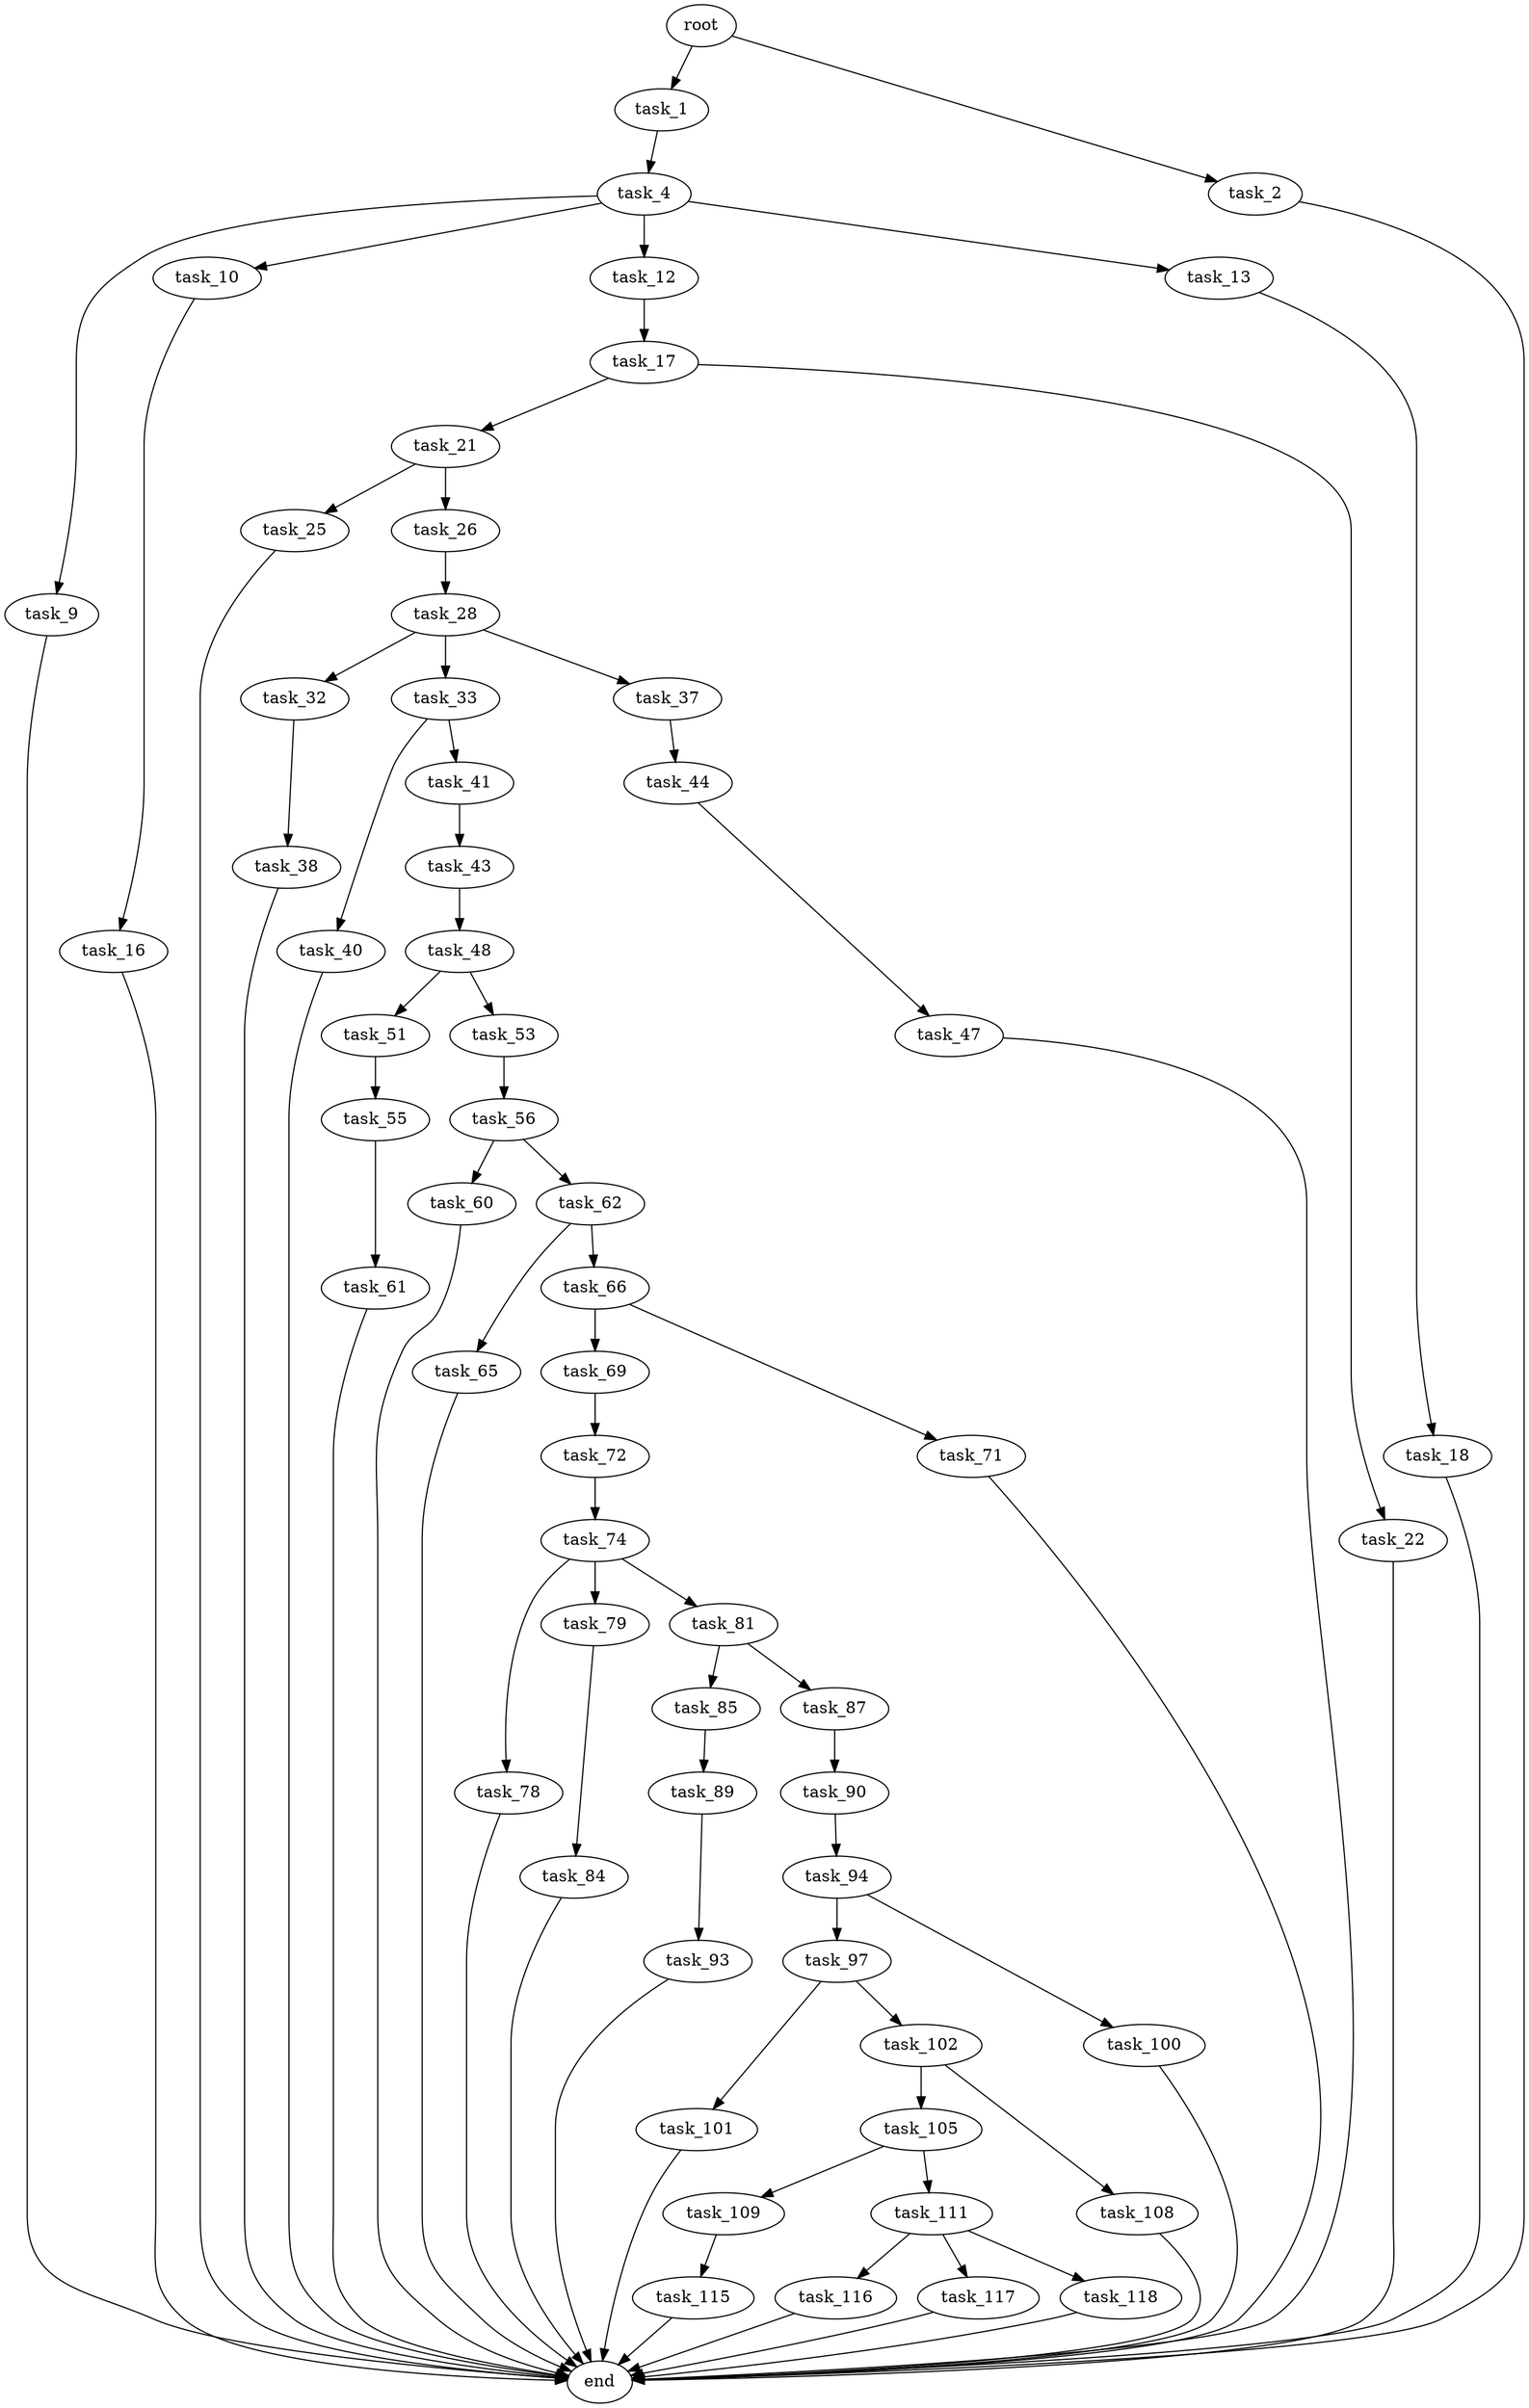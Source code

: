 digraph G {
  root [size="0.000000"];
  task_1 [size="40568080425.000000"];
  task_2 [size="949024722649.000000"];
  task_4 [size="1618573967.000000"];
  task_9 [size="1708787643.000000"];
  task_10 [size="3420874030.000000"];
  task_12 [size="68719476736.000000"];
  task_13 [size="807211503720.000000"];
  task_16 [size="96956066421.000000"];
  task_17 [size="9795553657.000000"];
  task_18 [size="5898820404.000000"];
  task_21 [size="10278543589.000000"];
  task_22 [size="195582054699.000000"];
  task_25 [size="28991029248.000000"];
  task_26 [size="843405547562.000000"];
  task_28 [size="652935515507.000000"];
  task_32 [size="368293445632.000000"];
  task_33 [size="134217728000.000000"];
  task_37 [size="1073741824000.000000"];
  task_38 [size="8437282911.000000"];
  task_40 [size="2012784943.000000"];
  task_41 [size="1073741824000.000000"];
  task_43 [size="30220702733.000000"];
  task_44 [size="368293445632.000000"];
  task_47 [size="134217728000.000000"];
  task_48 [size="86161997168.000000"];
  task_51 [size="368293445632.000000"];
  task_53 [size="549755813888.000000"];
  task_55 [size="1073741824000.000000"];
  task_56 [size="14211440850.000000"];
  task_60 [size="4531191913.000000"];
  task_61 [size="10513434424.000000"];
  task_62 [size="134217728000.000000"];
  task_65 [size="15003334722.000000"];
  task_66 [size="8396952548.000000"];
  task_69 [size="66484916475.000000"];
  task_71 [size="28991029248.000000"];
  task_72 [size="368293445632.000000"];
  task_74 [size="41676243517.000000"];
  task_78 [size="2689581151.000000"];
  task_79 [size="68719476736.000000"];
  task_81 [size="68719476736.000000"];
  task_84 [size="25584353488.000000"];
  task_85 [size="73319404562.000000"];
  task_87 [size="680261843.000000"];
  task_89 [size="231928233984.000000"];
  task_90 [size="66421916705.000000"];
  task_93 [size="59513491208.000000"];
  task_94 [size="393378617116.000000"];
  task_97 [size="782757789696.000000"];
  task_100 [size="782757789696.000000"];
  task_101 [size="81676593070.000000"];
  task_102 [size="536265042566.000000"];
  task_105 [size="28991029248.000000"];
  task_108 [size="134217728000.000000"];
  task_109 [size="231928233984.000000"];
  task_111 [size="1163381498151.000000"];
  task_115 [size="68719476736.000000"];
  task_116 [size="2686460436.000000"];
  task_117 [size="5885111160.000000"];
  task_118 [size="755883339266.000000"];
  end [size="0.000000"];

  root -> task_1 [size="1.000000"];
  root -> task_2 [size="1.000000"];
  task_1 -> task_4 [size="33554432.000000"];
  task_2 -> end [size="1.000000"];
  task_4 -> task_9 [size="33554432.000000"];
  task_4 -> task_10 [size="33554432.000000"];
  task_4 -> task_12 [size="33554432.000000"];
  task_4 -> task_13 [size="33554432.000000"];
  task_9 -> end [size="1.000000"];
  task_10 -> task_16 [size="411041792.000000"];
  task_12 -> task_17 [size="134217728.000000"];
  task_13 -> task_18 [size="679477248.000000"];
  task_16 -> end [size="1.000000"];
  task_17 -> task_21 [size="411041792.000000"];
  task_17 -> task_22 [size="411041792.000000"];
  task_18 -> end [size="1.000000"];
  task_21 -> task_25 [size="301989888.000000"];
  task_21 -> task_26 [size="301989888.000000"];
  task_22 -> end [size="1.000000"];
  task_25 -> end [size="1.000000"];
  task_26 -> task_28 [size="838860800.000000"];
  task_28 -> task_32 [size="411041792.000000"];
  task_28 -> task_33 [size="411041792.000000"];
  task_28 -> task_37 [size="411041792.000000"];
  task_32 -> task_38 [size="411041792.000000"];
  task_33 -> task_40 [size="209715200.000000"];
  task_33 -> task_41 [size="209715200.000000"];
  task_37 -> task_44 [size="838860800.000000"];
  task_38 -> end [size="1.000000"];
  task_40 -> end [size="1.000000"];
  task_41 -> task_43 [size="838860800.000000"];
  task_43 -> task_48 [size="838860800.000000"];
  task_44 -> task_47 [size="411041792.000000"];
  task_47 -> end [size="1.000000"];
  task_48 -> task_51 [size="134217728.000000"];
  task_48 -> task_53 [size="134217728.000000"];
  task_51 -> task_55 [size="411041792.000000"];
  task_53 -> task_56 [size="536870912.000000"];
  task_55 -> task_61 [size="838860800.000000"];
  task_56 -> task_60 [size="536870912.000000"];
  task_56 -> task_62 [size="536870912.000000"];
  task_60 -> end [size="1.000000"];
  task_61 -> end [size="1.000000"];
  task_62 -> task_65 [size="209715200.000000"];
  task_62 -> task_66 [size="209715200.000000"];
  task_65 -> end [size="1.000000"];
  task_66 -> task_69 [size="134217728.000000"];
  task_66 -> task_71 [size="134217728.000000"];
  task_69 -> task_72 [size="134217728.000000"];
  task_71 -> end [size="1.000000"];
  task_72 -> task_74 [size="411041792.000000"];
  task_74 -> task_78 [size="679477248.000000"];
  task_74 -> task_79 [size="679477248.000000"];
  task_74 -> task_81 [size="679477248.000000"];
  task_78 -> end [size="1.000000"];
  task_79 -> task_84 [size="134217728.000000"];
  task_81 -> task_85 [size="134217728.000000"];
  task_81 -> task_87 [size="134217728.000000"];
  task_84 -> end [size="1.000000"];
  task_85 -> task_89 [size="301989888.000000"];
  task_87 -> task_90 [size="33554432.000000"];
  task_89 -> task_93 [size="301989888.000000"];
  task_90 -> task_94 [size="134217728.000000"];
  task_93 -> end [size="1.000000"];
  task_94 -> task_97 [size="301989888.000000"];
  task_94 -> task_100 [size="301989888.000000"];
  task_97 -> task_101 [size="679477248.000000"];
  task_97 -> task_102 [size="679477248.000000"];
  task_100 -> end [size="1.000000"];
  task_101 -> end [size="1.000000"];
  task_102 -> task_105 [size="536870912.000000"];
  task_102 -> task_108 [size="536870912.000000"];
  task_105 -> task_109 [size="75497472.000000"];
  task_105 -> task_111 [size="75497472.000000"];
  task_108 -> end [size="1.000000"];
  task_109 -> task_115 [size="301989888.000000"];
  task_111 -> task_116 [size="838860800.000000"];
  task_111 -> task_117 [size="838860800.000000"];
  task_111 -> task_118 [size="838860800.000000"];
  task_115 -> end [size="1.000000"];
  task_116 -> end [size="1.000000"];
  task_117 -> end [size="1.000000"];
  task_118 -> end [size="1.000000"];
}
